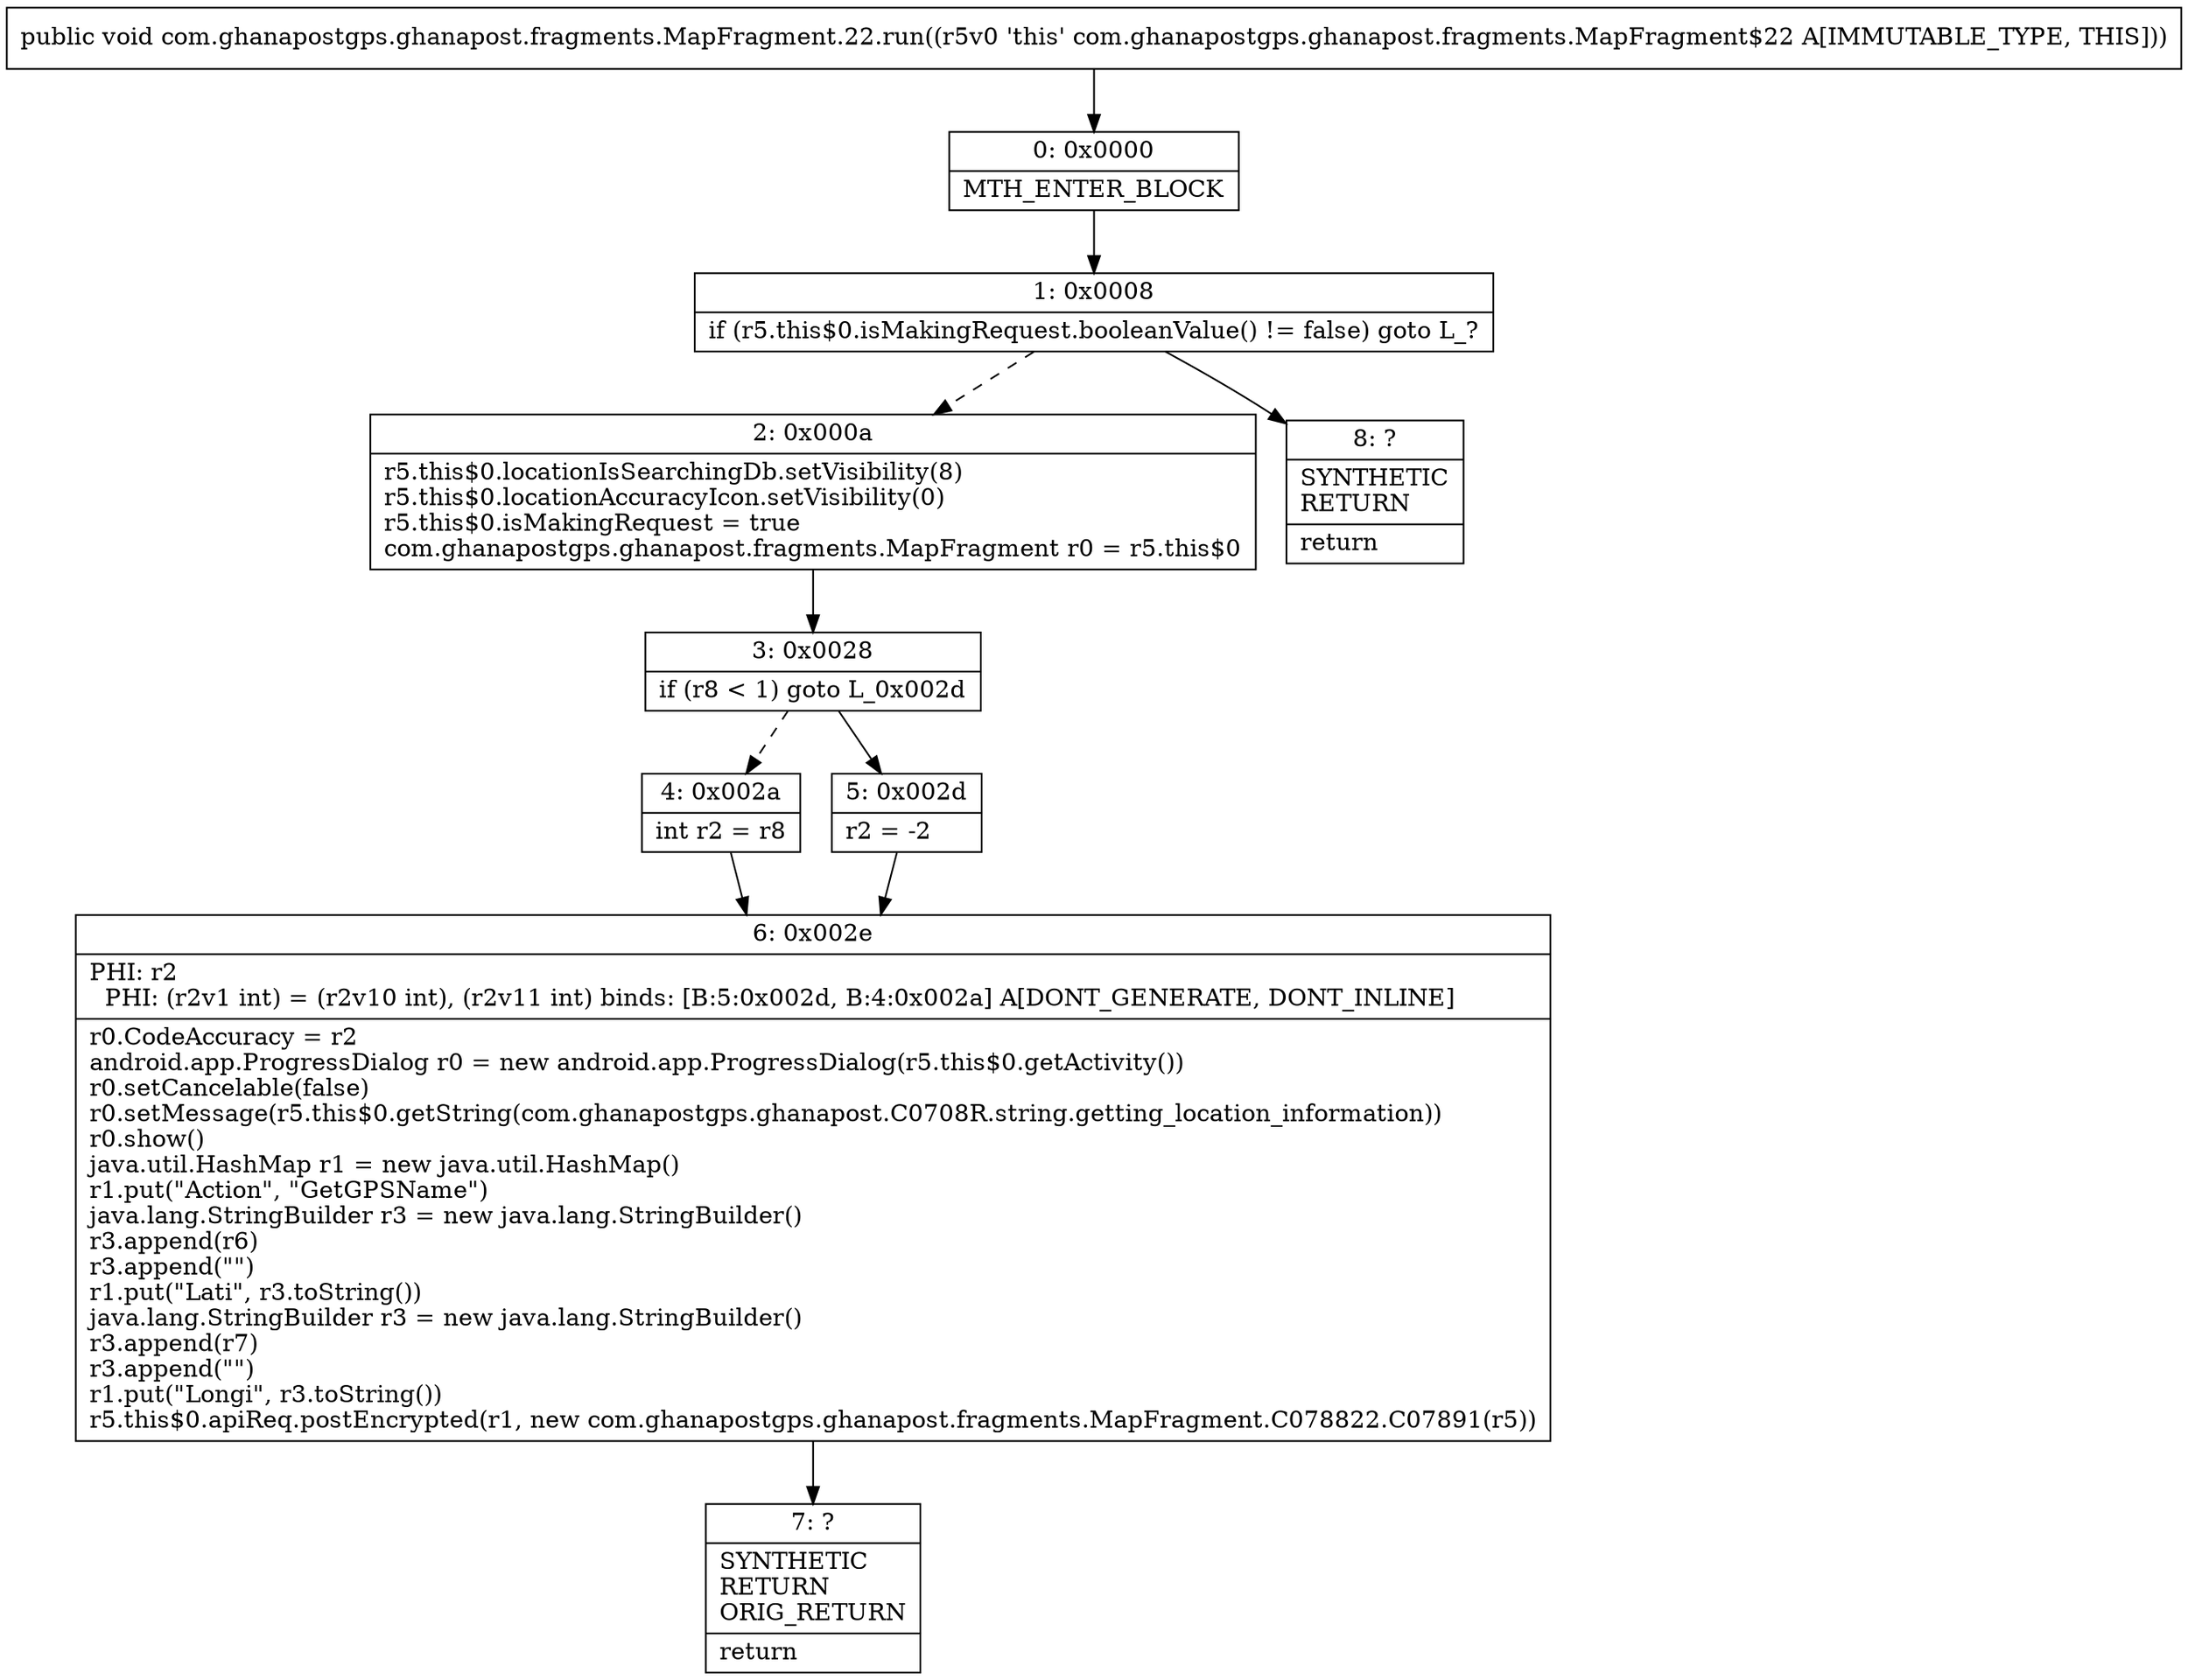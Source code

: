 digraph "CFG forcom.ghanapostgps.ghanapost.fragments.MapFragment.22.run()V" {
Node_0 [shape=record,label="{0\:\ 0x0000|MTH_ENTER_BLOCK\l}"];
Node_1 [shape=record,label="{1\:\ 0x0008|if (r5.this$0.isMakingRequest.booleanValue() != false) goto L_?\l}"];
Node_2 [shape=record,label="{2\:\ 0x000a|r5.this$0.locationIsSearchingDb.setVisibility(8)\lr5.this$0.locationAccuracyIcon.setVisibility(0)\lr5.this$0.isMakingRequest = true\lcom.ghanapostgps.ghanapost.fragments.MapFragment r0 = r5.this$0\l}"];
Node_3 [shape=record,label="{3\:\ 0x0028|if (r8 \< 1) goto L_0x002d\l}"];
Node_4 [shape=record,label="{4\:\ 0x002a|int r2 = r8\l}"];
Node_5 [shape=record,label="{5\:\ 0x002d|r2 = \-2\l}"];
Node_6 [shape=record,label="{6\:\ 0x002e|PHI: r2 \l  PHI: (r2v1 int) = (r2v10 int), (r2v11 int) binds: [B:5:0x002d, B:4:0x002a] A[DONT_GENERATE, DONT_INLINE]\l|r0.CodeAccuracy = r2\landroid.app.ProgressDialog r0 = new android.app.ProgressDialog(r5.this$0.getActivity())\lr0.setCancelable(false)\lr0.setMessage(r5.this$0.getString(com.ghanapostgps.ghanapost.C0708R.string.getting_location_information))\lr0.show()\ljava.util.HashMap r1 = new java.util.HashMap()\lr1.put(\"Action\", \"GetGPSName\")\ljava.lang.StringBuilder r3 = new java.lang.StringBuilder()\lr3.append(r6)\lr3.append(\"\")\lr1.put(\"Lati\", r3.toString())\ljava.lang.StringBuilder r3 = new java.lang.StringBuilder()\lr3.append(r7)\lr3.append(\"\")\lr1.put(\"Longi\", r3.toString())\lr5.this$0.apiReq.postEncrypted(r1, new com.ghanapostgps.ghanapost.fragments.MapFragment.C078822.C07891(r5))\l}"];
Node_7 [shape=record,label="{7\:\ ?|SYNTHETIC\lRETURN\lORIG_RETURN\l|return\l}"];
Node_8 [shape=record,label="{8\:\ ?|SYNTHETIC\lRETURN\l|return\l}"];
MethodNode[shape=record,label="{public void com.ghanapostgps.ghanapost.fragments.MapFragment.22.run((r5v0 'this' com.ghanapostgps.ghanapost.fragments.MapFragment$22 A[IMMUTABLE_TYPE, THIS])) }"];
MethodNode -> Node_0;
Node_0 -> Node_1;
Node_1 -> Node_2[style=dashed];
Node_1 -> Node_8;
Node_2 -> Node_3;
Node_3 -> Node_4[style=dashed];
Node_3 -> Node_5;
Node_4 -> Node_6;
Node_5 -> Node_6;
Node_6 -> Node_7;
}

